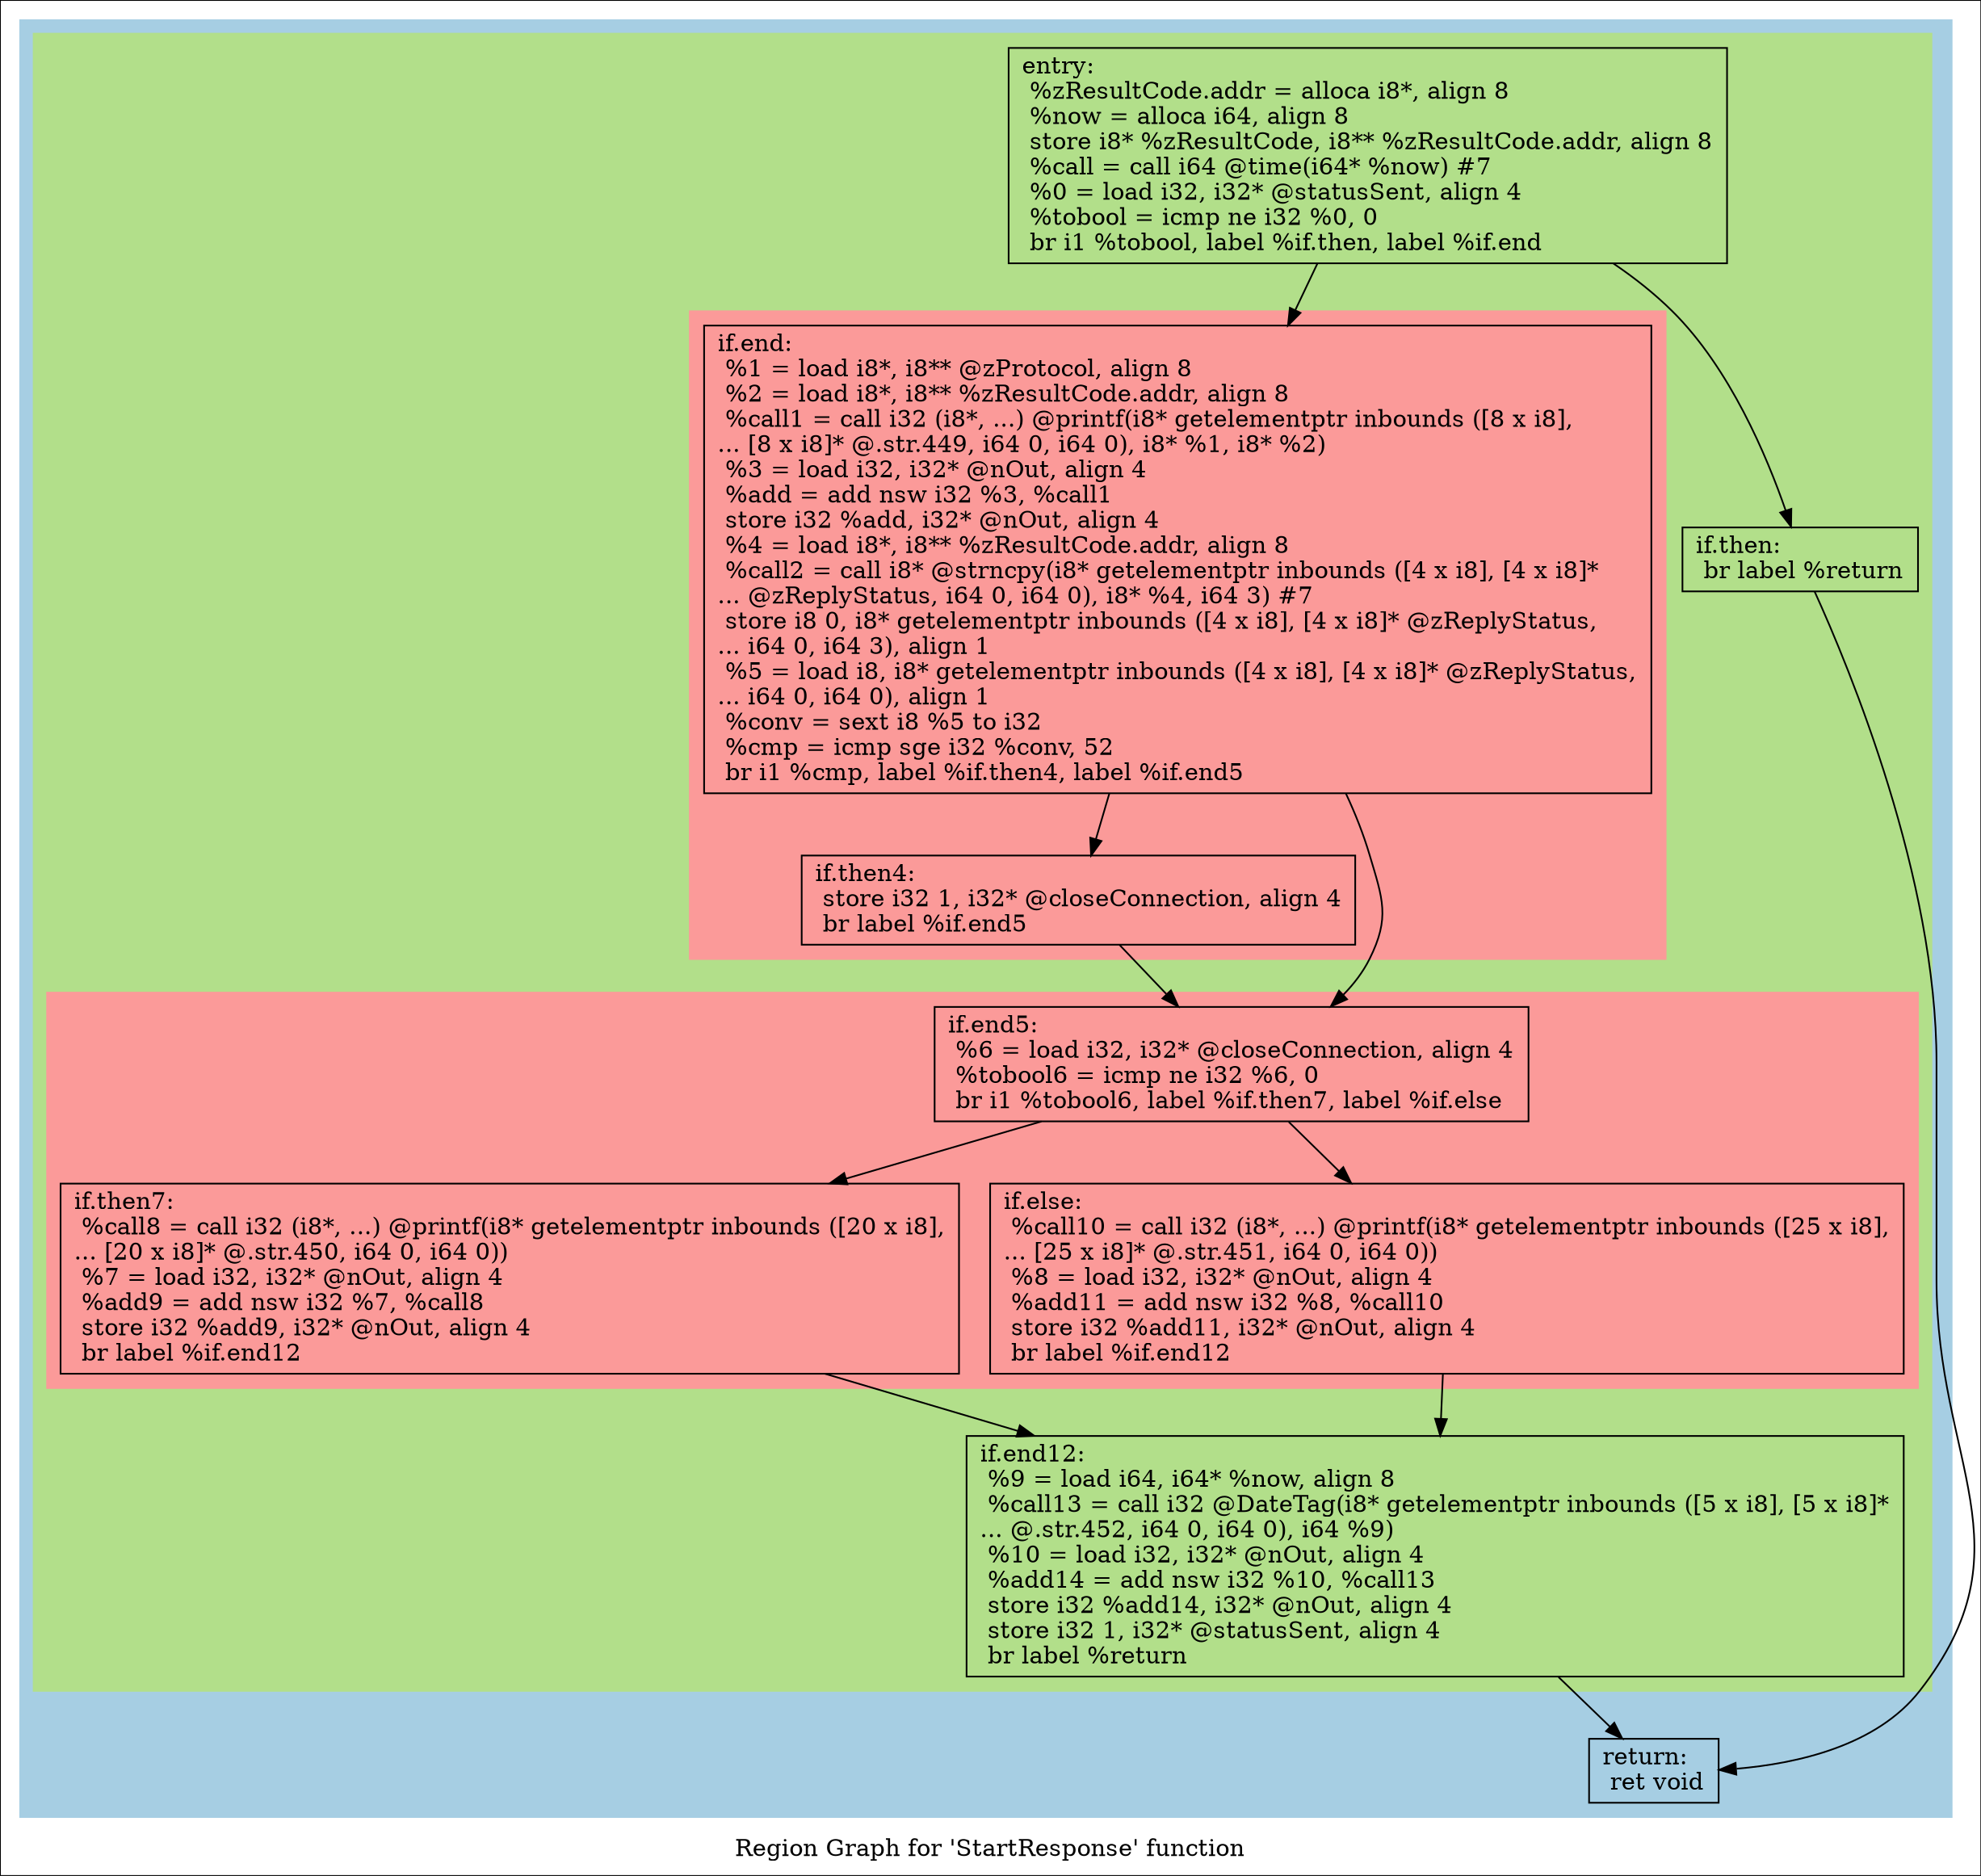 digraph "Region Graph for 'StartResponse' function" {
	label="Region Graph for 'StartResponse' function";

	Node0x9007f0 [shape=record,label="{entry:\l  %zResultCode.addr = alloca i8*, align 8\l  %now = alloca i64, align 8\l  store i8* %zResultCode, i8** %zResultCode.addr, align 8\l  %call = call i64 @time(i64* %now) #7\l  %0 = load i32, i32* @statusSent, align 4\l  %tobool = icmp ne i32 %0, 0\l  br i1 %tobool, label %if.then, label %if.end\l}"];
	Node0x9007f0 -> Node0x8c25e0;
	Node0x9007f0 -> Node0x8fdc30;
	Node0x8c25e0 [shape=record,label="{if.then:                                          \l  br label %return\l}"];
	Node0x8c25e0 -> Node0x8f9c40;
	Node0x8f9c40 [shape=record,label="{return:                                           \l  ret void\l}"];
	Node0x8fdc30 [shape=record,label="{if.end:                                           \l  %1 = load i8*, i8** @zProtocol, align 8\l  %2 = load i8*, i8** %zResultCode.addr, align 8\l  %call1 = call i32 (i8*, ...) @printf(i8* getelementptr inbounds ([8 x i8],\l... [8 x i8]* @.str.449, i64 0, i64 0), i8* %1, i8* %2)\l  %3 = load i32, i32* @nOut, align 4\l  %add = add nsw i32 %3, %call1\l  store i32 %add, i32* @nOut, align 4\l  %4 = load i8*, i8** %zResultCode.addr, align 8\l  %call2 = call i8* @strncpy(i8* getelementptr inbounds ([4 x i8], [4 x i8]*\l... @zReplyStatus, i64 0, i64 0), i8* %4, i64 3) #7\l  store i8 0, i8* getelementptr inbounds ([4 x i8], [4 x i8]* @zReplyStatus,\l... i64 0, i64 3), align 1\l  %5 = load i8, i8* getelementptr inbounds ([4 x i8], [4 x i8]* @zReplyStatus,\l... i64 0, i64 0), align 1\l  %conv = sext i8 %5 to i32\l  %cmp = icmp sge i32 %conv, 52\l  br i1 %cmp, label %if.then4, label %if.end5\l}"];
	Node0x8fdc30 -> Node0x908830;
	Node0x8fdc30 -> Node0x8ed3b0;
	Node0x908830 [shape=record,label="{if.then4:                                         \l  store i32 1, i32* @closeConnection, align 4\l  br label %if.end5\l}"];
	Node0x908830 -> Node0x8ed3b0;
	Node0x8ed3b0 [shape=record,label="{if.end5:                                          \l  %6 = load i32, i32* @closeConnection, align 4\l  %tobool6 = icmp ne i32 %6, 0\l  br i1 %tobool6, label %if.then7, label %if.else\l}"];
	Node0x8ed3b0 -> Node0x912700;
	Node0x8ed3b0 -> Node0x8d0120;
	Node0x912700 [shape=record,label="{if.then7:                                         \l  %call8 = call i32 (i8*, ...) @printf(i8* getelementptr inbounds ([20 x i8],\l... [20 x i8]* @.str.450, i64 0, i64 0))\l  %7 = load i32, i32* @nOut, align 4\l  %add9 = add nsw i32 %7, %call8\l  store i32 %add9, i32* @nOut, align 4\l  br label %if.end12\l}"];
	Node0x912700 -> Node0x928dc0;
	Node0x928dc0 [shape=record,label="{if.end12:                                         \l  %9 = load i64, i64* %now, align 8\l  %call13 = call i32 @DateTag(i8* getelementptr inbounds ([5 x i8], [5 x i8]*\l... @.str.452, i64 0, i64 0), i64 %9)\l  %10 = load i32, i32* @nOut, align 4\l  %add14 = add nsw i32 %10, %call13\l  store i32 %add14, i32* @nOut, align 4\l  store i32 1, i32* @statusSent, align 4\l  br label %return\l}"];
	Node0x928dc0 -> Node0x8f9c40;
	Node0x8d0120 [shape=record,label="{if.else:                                          \l  %call10 = call i32 (i8*, ...) @printf(i8* getelementptr inbounds ([25 x i8],\l... [25 x i8]* @.str.451, i64 0, i64 0))\l  %8 = load i32, i32* @nOut, align 4\l  %add11 = add nsw i32 %8, %call10\l  store i32 %add11, i32* @nOut, align 4\l  br label %if.end12\l}"];
	Node0x8d0120 -> Node0x928dc0;
	colorscheme = "paired12"
        subgraph cluster_0x9b61d0 {
          label = "";
          style = filled;
          color = 1
          subgraph cluster_0x9b0420 {
            label = "";
            style = filled;
            color = 3
            subgraph cluster_0x9b08c0 {
              label = "";
              style = filled;
              color = 5
              Node0x8fdc30;
              Node0x908830;
            }
            subgraph cluster_0x9b6050 {
              label = "";
              style = filled;
              color = 5
              Node0x8ed3b0;
              Node0x912700;
              Node0x8d0120;
            }
            Node0x9007f0;
            Node0x8c25e0;
            Node0x928dc0;
          }
          Node0x8f9c40;
        }
}
